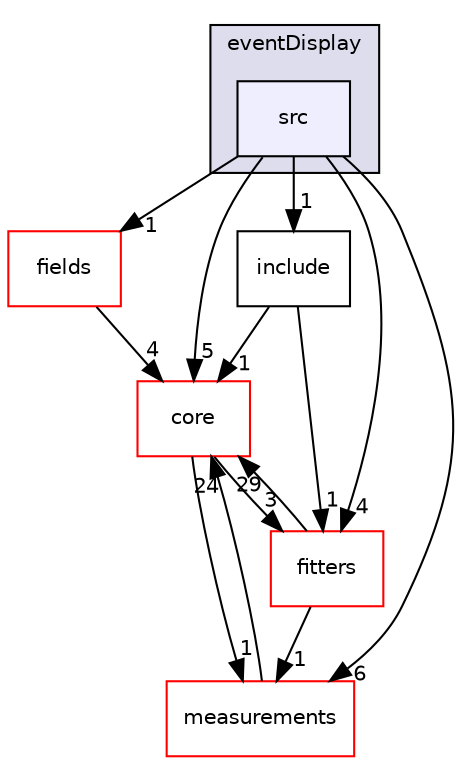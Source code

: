 digraph "genfit/eventDisplay/src" {
  compound=true
  node [ fontsize="10", fontname="Helvetica"];
  edge [ labelfontsize="10", labelfontname="Helvetica"];
  subgraph clusterdir_944f990e992f4b9f956bc59c3ce7486c {
    graph [ bgcolor="#ddddee", pencolor="black", label="eventDisplay" fontname="Helvetica", fontsize="10", URL="dir_944f990e992f4b9f956bc59c3ce7486c.html"]
  dir_14d5a26b8b025dc1c1af7b98a391b4e4 [shape=box, label="src", style="filled", fillcolor="#eeeeff", pencolor="black", URL="dir_14d5a26b8b025dc1c1af7b98a391b4e4.html"];
  }
  dir_a4c240e34ae002d1595c9d58fa050d9d [shape=box label="fields" fillcolor="white" style="filled" color="red" URL="dir_a4c240e34ae002d1595c9d58fa050d9d.html"];
  dir_84ddfff8e8c088d4b1ab178aeca71541 [shape=box label="fitters" fillcolor="white" style="filled" color="red" URL="dir_84ddfff8e8c088d4b1ab178aeca71541.html"];
  dir_9268fb76a242d6fab4cb1d575f1746b1 [shape=box label="measurements" fillcolor="white" style="filled" color="red" URL="dir_9268fb76a242d6fab4cb1d575f1746b1.html"];
  dir_4c15ed863a9f12c514cfda628efd9c6e [shape=box label="include" URL="dir_4c15ed863a9f12c514cfda628efd9c6e.html"];
  dir_7a40b7556c10f243ca9453eab1d74876 [shape=box label="core" fillcolor="white" style="filled" color="red" URL="dir_7a40b7556c10f243ca9453eab1d74876.html"];
  dir_a4c240e34ae002d1595c9d58fa050d9d->dir_7a40b7556c10f243ca9453eab1d74876 [headlabel="4", labeldistance=1.5 headhref="dir_000037_000029.html"];
  dir_84ddfff8e8c088d4b1ab178aeca71541->dir_9268fb76a242d6fab4cb1d575f1746b1 [headlabel="1", labeldistance=1.5 headhref="dir_000043_000054.html"];
  dir_84ddfff8e8c088d4b1ab178aeca71541->dir_7a40b7556c10f243ca9453eab1d74876 [headlabel="29", labeldistance=1.5 headhref="dir_000043_000029.html"];
  dir_9268fb76a242d6fab4cb1d575f1746b1->dir_7a40b7556c10f243ca9453eab1d74876 [headlabel="24", labeldistance=1.5 headhref="dir_000054_000029.html"];
  dir_4c15ed863a9f12c514cfda628efd9c6e->dir_84ddfff8e8c088d4b1ab178aeca71541 [headlabel="1", labeldistance=1.5 headhref="dir_000035_000043.html"];
  dir_4c15ed863a9f12c514cfda628efd9c6e->dir_7a40b7556c10f243ca9453eab1d74876 [headlabel="1", labeldistance=1.5 headhref="dir_000035_000029.html"];
  dir_7a40b7556c10f243ca9453eab1d74876->dir_84ddfff8e8c088d4b1ab178aeca71541 [headlabel="3", labeldistance=1.5 headhref="dir_000029_000043.html"];
  dir_7a40b7556c10f243ca9453eab1d74876->dir_9268fb76a242d6fab4cb1d575f1746b1 [headlabel="1", labeldistance=1.5 headhref="dir_000029_000054.html"];
  dir_14d5a26b8b025dc1c1af7b98a391b4e4->dir_a4c240e34ae002d1595c9d58fa050d9d [headlabel="1", labeldistance=1.5 headhref="dir_000036_000037.html"];
  dir_14d5a26b8b025dc1c1af7b98a391b4e4->dir_84ddfff8e8c088d4b1ab178aeca71541 [headlabel="4", labeldistance=1.5 headhref="dir_000036_000043.html"];
  dir_14d5a26b8b025dc1c1af7b98a391b4e4->dir_9268fb76a242d6fab4cb1d575f1746b1 [headlabel="6", labeldistance=1.5 headhref="dir_000036_000054.html"];
  dir_14d5a26b8b025dc1c1af7b98a391b4e4->dir_4c15ed863a9f12c514cfda628efd9c6e [headlabel="1", labeldistance=1.5 headhref="dir_000036_000035.html"];
  dir_14d5a26b8b025dc1c1af7b98a391b4e4->dir_7a40b7556c10f243ca9453eab1d74876 [headlabel="5", labeldistance=1.5 headhref="dir_000036_000029.html"];
}
